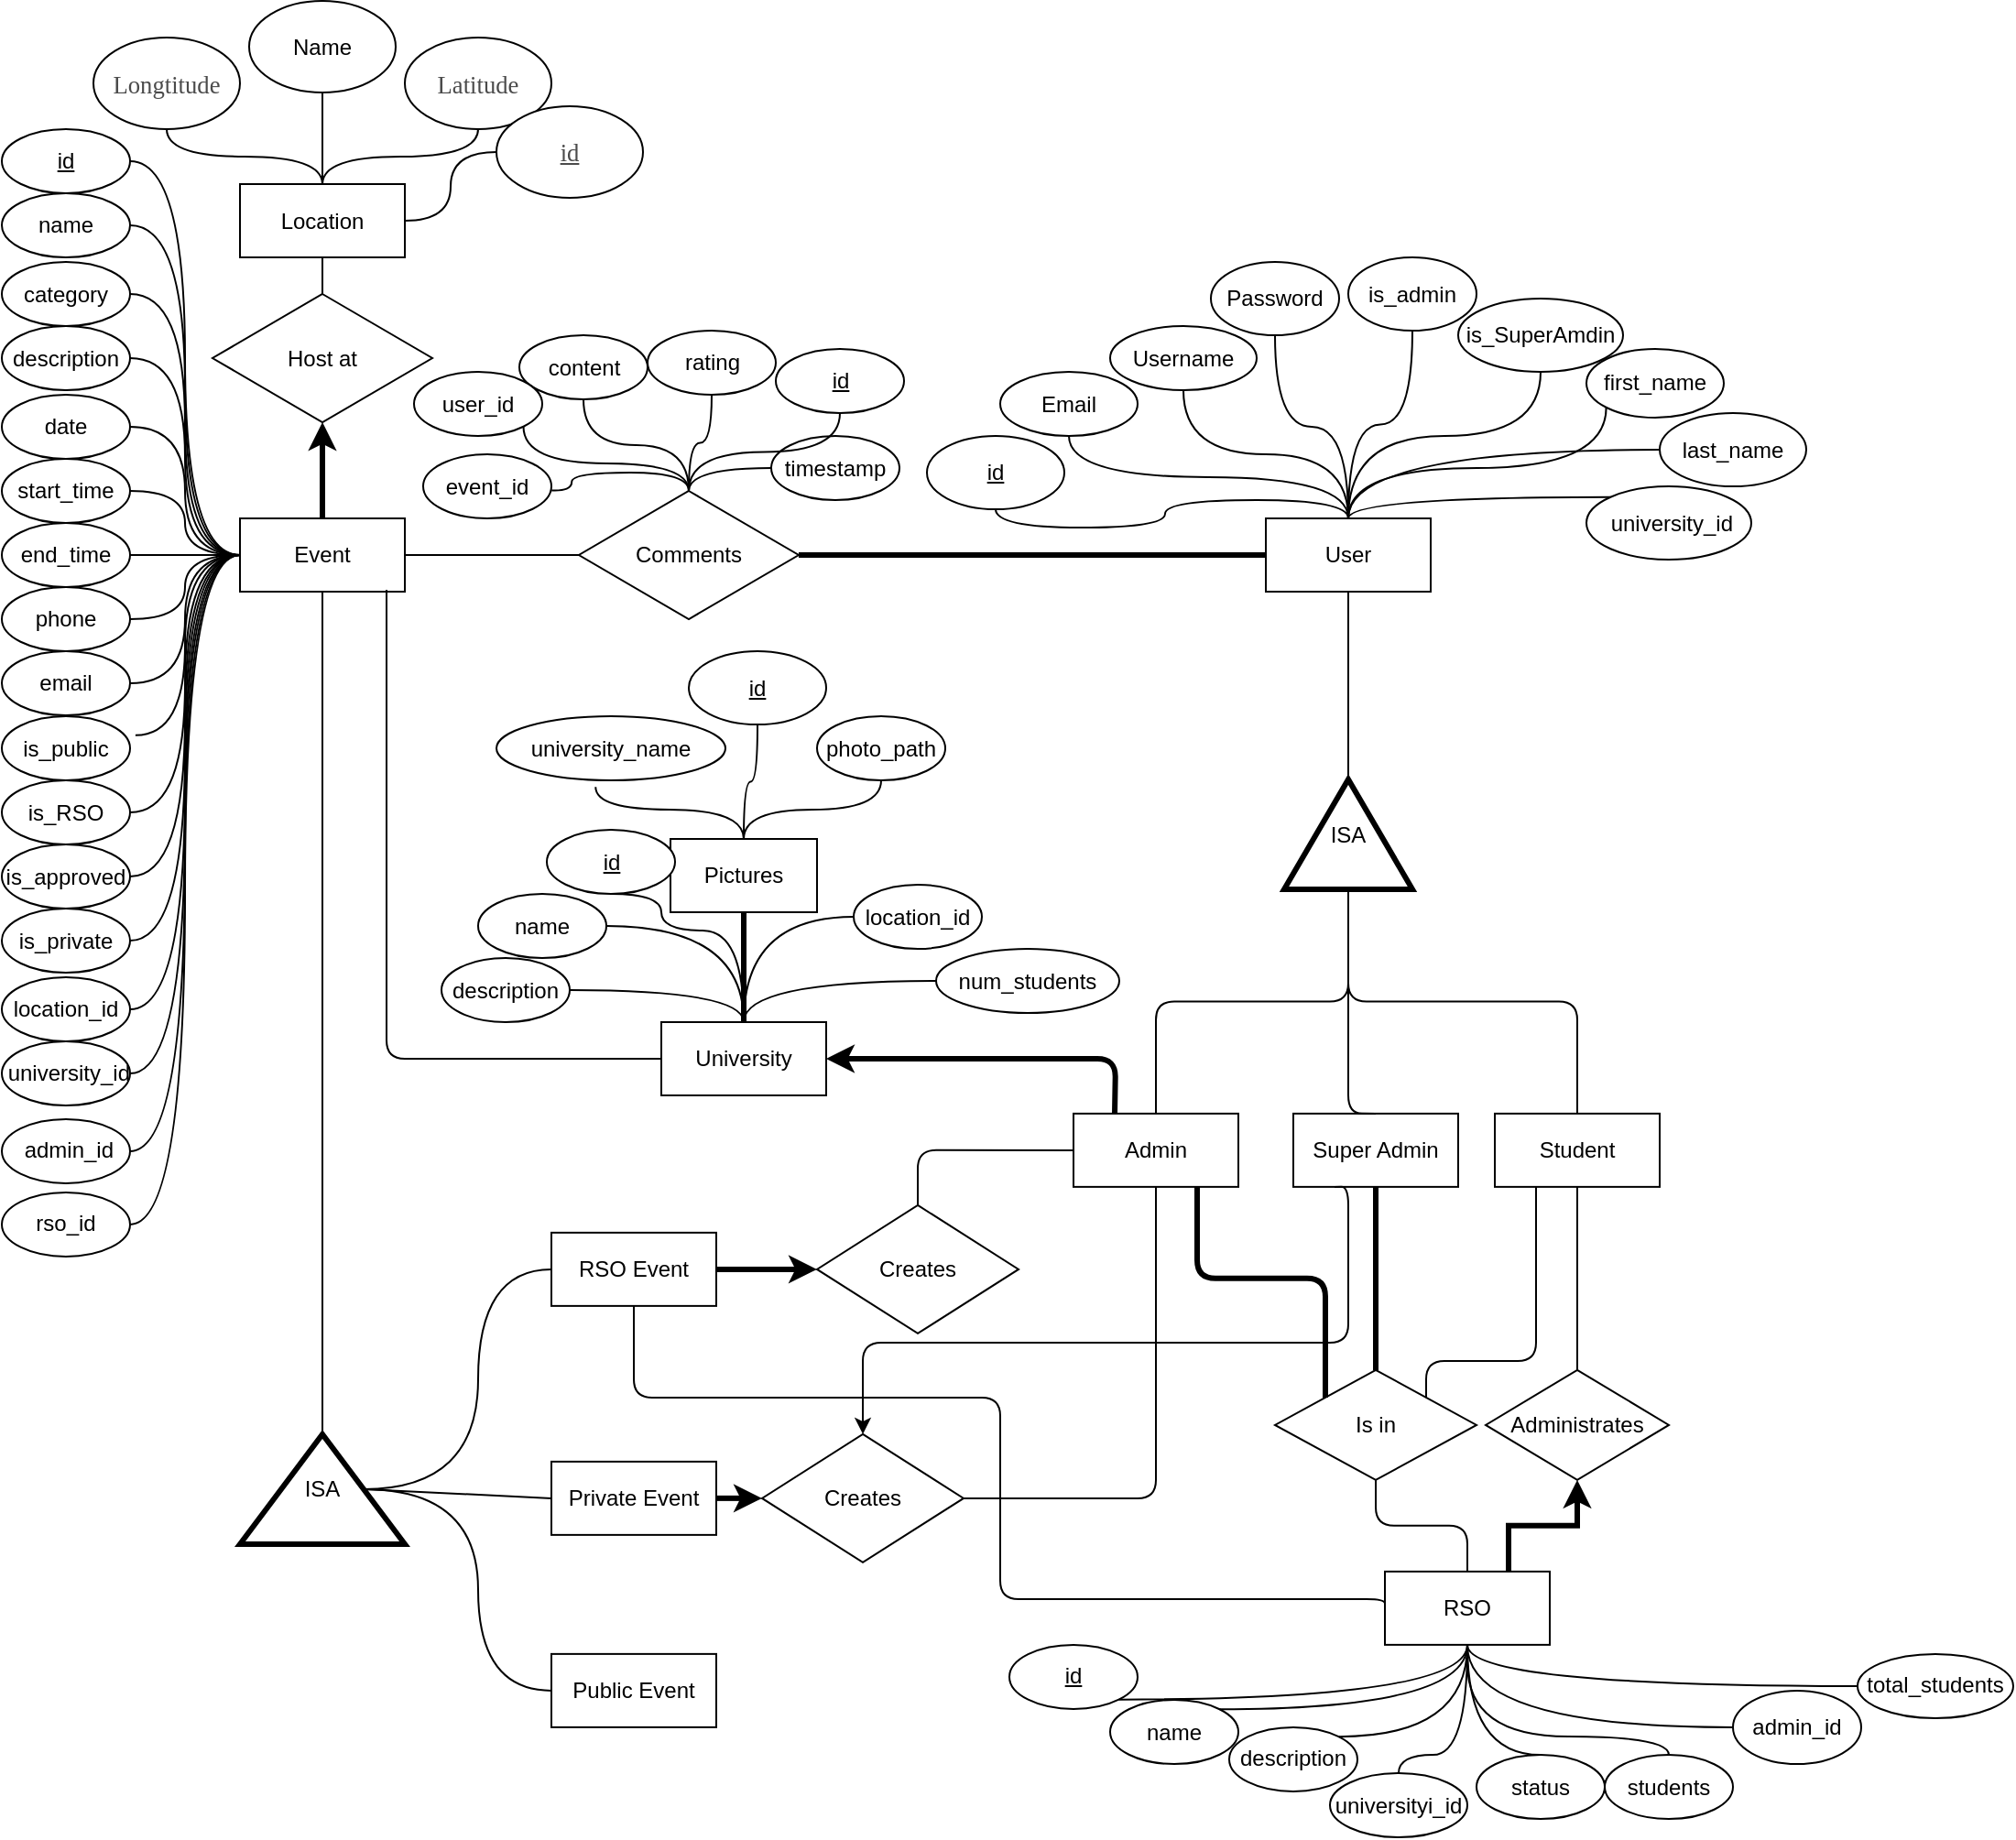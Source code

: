 <mxfile version="14.6.1" type="github">
  <diagram id="n__AT01gdNv5Tcwq3zgV" name="Page-1">
    <mxGraphModel dx="1673" dy="867" grid="1" gridSize="10" guides="1" tooltips="1" connect="1" arrows="1" fold="1" page="1" pageScale="1" pageWidth="850" pageHeight="1100" math="0" shadow="0">
      <root>
        <mxCell id="0" />
        <mxCell id="1" parent="0" />
        <mxCell id="HFHnMpVE2H_I2ADA_7cu-1" value="Location" style="rounded=0;whiteSpace=wrap;html=1;" parent="1" vertex="1">
          <mxGeometry x="350" y="242.5" width="90" height="40" as="geometry" />
        </mxCell>
        <mxCell id="xkHRu5mZXhB25lOGi500-82" style="edgeStyle=elbowEdgeStyle;rounded=0;orthogonalLoop=1;jettySize=auto;elbow=vertical;html=1;entryX=0.5;entryY=1;entryDx=0;entryDy=0;strokeWidth=3;fillColor=#001933;" parent="1" source="HFHnMpVE2H_I2ADA_7cu-2" target="HFHnMpVE2H_I2ADA_7cu-18" edge="1">
          <mxGeometry relative="1" as="geometry" />
        </mxCell>
        <mxCell id="HFHnMpVE2H_I2ADA_7cu-2" value="Event" style="rounded=0;whiteSpace=wrap;html=1;" parent="1" vertex="1">
          <mxGeometry x="350" y="425" width="90" height="40" as="geometry" />
        </mxCell>
        <mxCell id="HFHnMpVE2H_I2ADA_7cu-4" value="Public Event" style="rounded=0;whiteSpace=wrap;html=1;" parent="1" vertex="1">
          <mxGeometry x="520" y="1044.94" width="90" height="40" as="geometry" />
        </mxCell>
        <mxCell id="HFHnMpVE2H_I2ADA_7cu-5" style="edgeStyle=orthogonalEdgeStyle;rounded=0;orthogonalLoop=1;jettySize=auto;html=1;fillColor=#001933;strokeWidth=3;" parent="1" source="HFHnMpVE2H_I2ADA_7cu-6" target="HFHnMpVE2H_I2ADA_7cu-21" edge="1">
          <mxGeometry relative="1" as="geometry" />
        </mxCell>
        <mxCell id="HFHnMpVE2H_I2ADA_7cu-6" value="RSO Event" style="rounded=0;whiteSpace=wrap;html=1;" parent="1" vertex="1">
          <mxGeometry x="520" y="814.94" width="90" height="40" as="geometry" />
        </mxCell>
        <mxCell id="HFHnMpVE2H_I2ADA_7cu-7" value="Admin" style="rounded=0;whiteSpace=wrap;html=1;" parent="1" vertex="1">
          <mxGeometry x="805" y="749.94" width="90" height="40" as="geometry" />
        </mxCell>
        <mxCell id="HFHnMpVE2H_I2ADA_7cu-9" value="Private Event" style="rounded=0;whiteSpace=wrap;html=1;" parent="1" vertex="1">
          <mxGeometry x="520" y="939.94" width="90" height="40" as="geometry" />
        </mxCell>
        <mxCell id="HFHnMpVE2H_I2ADA_7cu-10" value="User" style="rounded=0;whiteSpace=wrap;html=1;" parent="1" vertex="1">
          <mxGeometry x="910" y="425" width="90" height="40" as="geometry" />
        </mxCell>
        <mxCell id="HFHnMpVE2H_I2ADA_7cu-11" value="Super Admin" style="rounded=0;whiteSpace=wrap;html=1;" parent="1" vertex="1">
          <mxGeometry x="925" y="749.94" width="90" height="40" as="geometry" />
        </mxCell>
        <mxCell id="HFHnMpVE2H_I2ADA_7cu-12" value="Student" style="rounded=0;whiteSpace=wrap;html=1;" parent="1" vertex="1">
          <mxGeometry x="1035" y="749.94" width="90" height="40" as="geometry" />
        </mxCell>
        <mxCell id="HFHnMpVE2H_I2ADA_7cu-13" style="edgeStyle=orthogonalEdgeStyle;rounded=0;orthogonalLoop=1;jettySize=auto;html=1;entryX=0.5;entryY=1;entryDx=0;entryDy=0;exitX=0.75;exitY=0;exitDx=0;exitDy=0;strokeWidth=3;" parent="1" source="HFHnMpVE2H_I2ADA_7cu-14" target="HFHnMpVE2H_I2ADA_7cu-23" edge="1">
          <mxGeometry relative="1" as="geometry" />
        </mxCell>
        <mxCell id="HFHnMpVE2H_I2ADA_7cu-14" value="RSO" style="rounded=0;whiteSpace=wrap;html=1;" parent="1" vertex="1">
          <mxGeometry x="975" y="999.94" width="90" height="40" as="geometry" />
        </mxCell>
        <mxCell id="HFHnMpVE2H_I2ADA_7cu-15" value="University" style="rounded=0;whiteSpace=wrap;html=1;" parent="1" vertex="1">
          <mxGeometry x="580" y="700" width="90" height="40" as="geometry" />
        </mxCell>
        <mxCell id="HFHnMpVE2H_I2ADA_7cu-16" value="ISA" style="triangle;whiteSpace=wrap;html=1;direction=north;strokeWidth=3;" parent="1" vertex="1">
          <mxGeometry x="350" y="924.94" width="90" height="60.06" as="geometry" />
        </mxCell>
        <mxCell id="HFHnMpVE2H_I2ADA_7cu-17" value="ISA" style="triangle;whiteSpace=wrap;html=1;direction=north;strokeWidth=3;" parent="1" vertex="1">
          <mxGeometry x="920" y="567.5" width="70" height="60" as="geometry" />
        </mxCell>
        <mxCell id="HFHnMpVE2H_I2ADA_7cu-18" value="Host at" style="rhombus;whiteSpace=wrap;html=1;" parent="1" vertex="1">
          <mxGeometry x="335" y="302.5" width="120" height="70" as="geometry" />
        </mxCell>
        <mxCell id="HFHnMpVE2H_I2ADA_7cu-19" value="Comments" style="rhombus;whiteSpace=wrap;html=1;" parent="1" vertex="1">
          <mxGeometry x="535" y="410" width="120" height="70" as="geometry" />
        </mxCell>
        <mxCell id="HFHnMpVE2H_I2ADA_7cu-20" value="Creates" style="rhombus;whiteSpace=wrap;html=1;" parent="1" vertex="1">
          <mxGeometry x="635" y="924.94" width="110" height="70" as="geometry" />
        </mxCell>
        <mxCell id="HFHnMpVE2H_I2ADA_7cu-21" value="Creates" style="rhombus;whiteSpace=wrap;html=1;" parent="1" vertex="1">
          <mxGeometry x="665" y="799.94" width="110" height="70" as="geometry" />
        </mxCell>
        <mxCell id="HFHnMpVE2H_I2ADA_7cu-22" value="Is in" style="rhombus;whiteSpace=wrap;html=1;" parent="1" vertex="1">
          <mxGeometry x="915" y="889.94" width="110" height="60" as="geometry" />
        </mxCell>
        <mxCell id="HFHnMpVE2H_I2ADA_7cu-23" value="Administrates" style="rhombus;whiteSpace=wrap;html=1;" parent="1" vertex="1">
          <mxGeometry x="1030" y="889.94" width="100" height="60" as="geometry" />
        </mxCell>
        <mxCell id="HFHnMpVE2H_I2ADA_7cu-25" value="&lt;span style=&quot;font-family: &amp;#34;noto_regular&amp;#34; ; color: rgb(75 , 75 , 75) ; font-size: 10pt&quot;&gt;Longtitude&lt;/span&gt;" style="ellipse;whiteSpace=wrap;html=1;" parent="1" vertex="1">
          <mxGeometry x="270" y="162.5" width="80" height="50" as="geometry" />
        </mxCell>
        <mxCell id="HFHnMpVE2H_I2ADA_7cu-26" value="&lt;span style=&quot;font-family: &amp;#34;noto_regular&amp;#34; ; color: rgb(75 , 75 , 75) ; font-size: 10pt&quot;&gt;Latitude&lt;/span&gt;" style="ellipse;whiteSpace=wrap;html=1;" parent="1" vertex="1">
          <mxGeometry x="440" y="162.5" width="80" height="50" as="geometry" />
        </mxCell>
        <mxCell id="HFHnMpVE2H_I2ADA_7cu-30" value="Email" style="ellipse;whiteSpace=wrap;html=1;" parent="1" vertex="1">
          <mxGeometry x="765" y="345" width="75" height="35" as="geometry" />
        </mxCell>
        <mxCell id="HFHnMpVE2H_I2ADA_7cu-32" value="Username" style="ellipse;whiteSpace=wrap;html=1;" parent="1" vertex="1">
          <mxGeometry x="825" y="320" width="80" height="35" as="geometry" />
        </mxCell>
        <mxCell id="HFHnMpVE2H_I2ADA_7cu-33" value="&lt;u&gt;id&lt;/u&gt;" style="ellipse;whiteSpace=wrap;html=1;" parent="1" vertex="1">
          <mxGeometry x="725" y="380" width="75" height="40" as="geometry" />
        </mxCell>
        <mxCell id="HFHnMpVE2H_I2ADA_7cu-34" value="Name" style="ellipse;whiteSpace=wrap;html=1;" parent="1" vertex="1">
          <mxGeometry x="355" y="142.5" width="80" height="50" as="geometry" />
        </mxCell>
        <mxCell id="HFHnMpVE2H_I2ADA_7cu-35" value="Password" style="ellipse;whiteSpace=wrap;html=1;" parent="1" vertex="1">
          <mxGeometry x="880" y="285" width="70" height="40" as="geometry" />
        </mxCell>
        <mxCell id="HFHnMpVE2H_I2ADA_7cu-36" style="edgeStyle=orthogonalEdgeStyle;rounded=0;orthogonalLoop=1;jettySize=auto;html=1;exitX=0.5;exitY=1;exitDx=0;exitDy=0;" parent="1" edge="1">
          <mxGeometry relative="1" as="geometry">
            <mxPoint x="280" y="345" as="sourcePoint" />
            <mxPoint x="280" y="345" as="targetPoint" />
          </mxGeometry>
        </mxCell>
        <mxCell id="HFHnMpVE2H_I2ADA_7cu-37" value="" style="endArrow=none;html=1;exitX=0.5;exitY=0;exitDx=0;exitDy=0;entryX=0.5;entryY=1;entryDx=0;entryDy=0;edgeStyle=orthogonalEdgeStyle;curved=1;" parent="1" source="HFHnMpVE2H_I2ADA_7cu-10" target="HFHnMpVE2H_I2ADA_7cu-32" edge="1">
          <mxGeometry width="50" height="50" relative="1" as="geometry">
            <mxPoint x="505" y="495" as="sourcePoint" />
            <mxPoint x="555" y="445" as="targetPoint" />
          </mxGeometry>
        </mxCell>
        <mxCell id="HFHnMpVE2H_I2ADA_7cu-38" value="" style="endArrow=none;html=1;exitX=0.5;exitY=0;exitDx=0;exitDy=0;entryX=0.5;entryY=1;entryDx=0;entryDy=0;edgeStyle=orthogonalEdgeStyle;curved=1;" parent="1" source="HFHnMpVE2H_I2ADA_7cu-10" target="HFHnMpVE2H_I2ADA_7cu-35" edge="1">
          <mxGeometry width="50" height="50" relative="1" as="geometry">
            <mxPoint x="925" y="435" as="sourcePoint" />
            <mxPoint x="960" y="345" as="targetPoint" />
          </mxGeometry>
        </mxCell>
        <mxCell id="HFHnMpVE2H_I2ADA_7cu-39" value="" style="endArrow=none;html=1;exitX=0.5;exitY=1;exitDx=0;exitDy=0;entryX=0.5;entryY=0;entryDx=0;entryDy=0;edgeStyle=orthogonalEdgeStyle;curved=1;" parent="1" source="HFHnMpVE2H_I2ADA_7cu-30" target="HFHnMpVE2H_I2ADA_7cu-10" edge="1">
          <mxGeometry width="50" height="50" relative="1" as="geometry">
            <mxPoint x="795" y="365" as="sourcePoint" />
            <mxPoint x="830" y="275" as="targetPoint" />
          </mxGeometry>
        </mxCell>
        <mxCell id="HFHnMpVE2H_I2ADA_7cu-40" value="" style="endArrow=none;html=1;exitX=0.5;exitY=1;exitDx=0;exitDy=0;entryX=0.5;entryY=0;entryDx=0;entryDy=0;edgeStyle=orthogonalEdgeStyle;curved=1;" parent="1" source="HFHnMpVE2H_I2ADA_7cu-33" target="HFHnMpVE2H_I2ADA_7cu-10" edge="1">
          <mxGeometry width="50" height="50" relative="1" as="geometry">
            <mxPoint x="755" y="415" as="sourcePoint" />
            <mxPoint x="790" y="325" as="targetPoint" />
          </mxGeometry>
        </mxCell>
        <mxCell id="HFHnMpVE2H_I2ADA_7cu-41" value="" style="endArrow=none;html=1;exitX=0.5;exitY=0;exitDx=0;exitDy=0;entryX=0.5;entryY=1;entryDx=0;entryDy=0;edgeStyle=orthogonalEdgeStyle;curved=1;" parent="1" source="HFHnMpVE2H_I2ADA_7cu-1" target="HFHnMpVE2H_I2ADA_7cu-34" edge="1">
          <mxGeometry width="50" height="50" relative="1" as="geometry">
            <mxPoint x="280" y="252.5" as="sourcePoint" />
            <mxPoint x="315" y="162.5" as="targetPoint" />
          </mxGeometry>
        </mxCell>
        <mxCell id="HFHnMpVE2H_I2ADA_7cu-42" value="" style="endArrow=none;html=1;exitX=0.5;exitY=0;exitDx=0;exitDy=0;entryX=0.5;entryY=1;entryDx=0;entryDy=0;edgeStyle=orthogonalEdgeStyle;curved=1;" parent="1" source="HFHnMpVE2H_I2ADA_7cu-1" target="HFHnMpVE2H_I2ADA_7cu-26" edge="1">
          <mxGeometry width="50" height="50" relative="1" as="geometry">
            <mxPoint x="450" y="252.5" as="sourcePoint" />
            <mxPoint x="485" y="162.5" as="targetPoint" />
          </mxGeometry>
        </mxCell>
        <mxCell id="HFHnMpVE2H_I2ADA_7cu-43" value="" style="endArrow=none;html=1;exitX=0.5;exitY=0;exitDx=0;exitDy=0;edgeStyle=orthogonalEdgeStyle;curved=1;entryX=0.5;entryY=1;entryDx=0;entryDy=0;" parent="1" source="HFHnMpVE2H_I2ADA_7cu-1" target="HFHnMpVE2H_I2ADA_7cu-25" edge="1">
          <mxGeometry width="50" height="50" relative="1" as="geometry">
            <mxPoint x="240" y="282.5" as="sourcePoint" />
            <mxPoint x="340" y="222.5" as="targetPoint" />
          </mxGeometry>
        </mxCell>
        <mxCell id="HFHnMpVE2H_I2ADA_7cu-44" value="" style="endArrow=none;html=1;exitX=0.5;exitY=0;exitDx=0;exitDy=0;entryX=0.5;entryY=1;entryDx=0;entryDy=0;edgeStyle=orthogonalEdgeStyle;curved=1;" parent="1" source="HFHnMpVE2H_I2ADA_7cu-18" target="HFHnMpVE2H_I2ADA_7cu-1" edge="1">
          <mxGeometry width="50" height="50" relative="1" as="geometry">
            <mxPoint x="520" y="242.5" as="sourcePoint" />
            <mxPoint x="555" y="152.5" as="targetPoint" />
          </mxGeometry>
        </mxCell>
        <mxCell id="HFHnMpVE2H_I2ADA_7cu-46" value="" style="endArrow=none;html=1;exitX=1;exitY=0.5;exitDx=0;exitDy=0;entryX=0;entryY=0.5;entryDx=0;entryDy=0;edgeStyle=orthogonalEdgeStyle;curved=1;" parent="1" source="vq5s8mBlksLQqWaTSrM9-59" target="HFHnMpVE2H_I2ADA_7cu-2" edge="1">
          <mxGeometry width="50" height="50" relative="1" as="geometry">
            <mxPoint x="265" y="285.0" as="sourcePoint" />
            <mxPoint x="315" y="260" as="targetPoint" />
          </mxGeometry>
        </mxCell>
        <mxCell id="HFHnMpVE2H_I2ADA_7cu-47" value="" style="endArrow=none;html=1;exitX=0;exitY=0.5;exitDx=0;exitDy=0;entryX=1;entryY=0.5;entryDx=0;entryDy=0;edgeStyle=orthogonalEdgeStyle;curved=1;" parent="1" source="HFHnMpVE2H_I2ADA_7cu-2" target="vq5s8mBlksLQqWaTSrM9-58" edge="1">
          <mxGeometry width="50" height="50" relative="1" as="geometry">
            <mxPoint x="310" y="410" as="sourcePoint" />
            <mxPoint x="260" y="335" as="targetPoint" />
          </mxGeometry>
        </mxCell>
        <mxCell id="HFHnMpVE2H_I2ADA_7cu-48" value="" style="endArrow=none;html=1;exitX=1;exitY=0.5;exitDx=0;exitDy=0;entryX=0;entryY=0.5;entryDx=0;entryDy=0;edgeStyle=orthogonalEdgeStyle;curved=1;" parent="1" source="vq5s8mBlksLQqWaTSrM9-57" target="HFHnMpVE2H_I2ADA_7cu-2" edge="1">
          <mxGeometry width="50" height="50" relative="1" as="geometry">
            <mxPoint x="260" y="390" as="sourcePoint" />
            <mxPoint x="325" y="320" as="targetPoint" />
          </mxGeometry>
        </mxCell>
        <mxCell id="HFHnMpVE2H_I2ADA_7cu-49" value="" style="endArrow=none;html=1;exitX=1;exitY=0.5;exitDx=0;exitDy=0;entryX=0;entryY=0.5;entryDx=0;entryDy=0;edgeStyle=orthogonalEdgeStyle;curved=1;" parent="1" source="vq5s8mBlksLQqWaTSrM9-55" target="HFHnMpVE2H_I2ADA_7cu-2" edge="1">
          <mxGeometry width="50" height="50" relative="1" as="geometry">
            <mxPoint x="270.04" y="479.0" as="sourcePoint" />
            <mxPoint x="365" y="370" as="targetPoint" />
          </mxGeometry>
        </mxCell>
        <mxCell id="HFHnMpVE2H_I2ADA_7cu-50" value="" style="endArrow=none;html=1;exitX=1;exitY=0.5;exitDx=0;exitDy=0;entryX=0;entryY=0.5;entryDx=0;entryDy=0;edgeStyle=orthogonalEdgeStyle;curved=1;" parent="1" source="vq5s8mBlksLQqWaTSrM9-56" target="HFHnMpVE2H_I2ADA_7cu-2" edge="1">
          <mxGeometry width="50" height="50" relative="1" as="geometry">
            <mxPoint x="265" y="445" as="sourcePoint" />
            <mxPoint x="335" y="340" as="targetPoint" />
          </mxGeometry>
        </mxCell>
        <mxCell id="HFHnMpVE2H_I2ADA_7cu-51" value="" style="endArrow=none;html=1;exitX=1;exitY=0.5;exitDx=0;exitDy=0;entryX=0.5;entryY=1;entryDx=0;entryDy=0;edgeStyle=orthogonalEdgeStyle;curved=1;" parent="1" source="HFHnMpVE2H_I2ADA_7cu-16" target="HFHnMpVE2H_I2ADA_7cu-2" edge="1">
          <mxGeometry width="50" height="50" relative="1" as="geometry">
            <mxPoint x="370" y="450" as="sourcePoint" />
            <mxPoint x="405" y="360" as="targetPoint" />
          </mxGeometry>
        </mxCell>
        <mxCell id="HFHnMpVE2H_I2ADA_7cu-52" value="" style="endArrow=none;html=1;exitX=1;exitY=0.5;exitDx=0;exitDy=0;edgeStyle=orthogonalEdgeStyle;curved=1;" parent="1" source="HFHnMpVE2H_I2ADA_7cu-2" target="HFHnMpVE2H_I2ADA_7cu-19" edge="1">
          <mxGeometry width="50" height="50" relative="1" as="geometry">
            <mxPoint x="480" y="410" as="sourcePoint" />
            <mxPoint x="515" y="320" as="targetPoint" />
          </mxGeometry>
        </mxCell>
        <mxCell id="HFHnMpVE2H_I2ADA_7cu-53" value="" style="endArrow=none;html=1;exitX=1;exitY=0.5;exitDx=0;exitDy=0;entryX=0;entryY=0.5;entryDx=0;entryDy=0;edgeStyle=orthogonalEdgeStyle;curved=1;strokeWidth=3;" parent="1" source="HFHnMpVE2H_I2ADA_7cu-19" target="HFHnMpVE2H_I2ADA_7cu-10" edge="1">
          <mxGeometry width="50" height="50" relative="1" as="geometry">
            <mxPoint x="700" y="390" as="sourcePoint" />
            <mxPoint x="735" y="300" as="targetPoint" />
          </mxGeometry>
        </mxCell>
        <mxCell id="HFHnMpVE2H_I2ADA_7cu-54" value="" style="endArrow=none;html=1;entryX=1;entryY=0.5;entryDx=0;entryDy=0;edgeStyle=orthogonalEdgeStyle;curved=1;exitX=0.5;exitY=1;exitDx=0;exitDy=0;" parent="1" source="HFHnMpVE2H_I2ADA_7cu-10" target="HFHnMpVE2H_I2ADA_7cu-17" edge="1">
          <mxGeometry width="50" height="50" relative="1" as="geometry">
            <mxPoint x="845" y="438" as="sourcePoint" />
            <mxPoint x="875" y="360" as="targetPoint" />
          </mxGeometry>
        </mxCell>
        <mxCell id="HFHnMpVE2H_I2ADA_7cu-55" value="" style="endArrow=none;html=1;exitX=0.5;exitY=0;exitDx=0;exitDy=0;entryX=0;entryY=0.5;entryDx=0;entryDy=0;edgeStyle=orthogonalEdgeStyle;" parent="1" source="HFHnMpVE2H_I2ADA_7cu-11" target="HFHnMpVE2H_I2ADA_7cu-17" edge="1">
          <mxGeometry width="50" height="50" relative="1" as="geometry">
            <mxPoint x="950" y="595" as="sourcePoint" />
            <mxPoint x="985" y="505" as="targetPoint" />
            <Array as="points">
              <mxPoint x="955" y="700" />
              <mxPoint x="955" y="700" />
            </Array>
          </mxGeometry>
        </mxCell>
        <mxCell id="HFHnMpVE2H_I2ADA_7cu-56" value="" style="endArrow=none;html=1;exitX=0.5;exitY=0;exitDx=0;exitDy=0;entryX=0;entryY=0.5;entryDx=0;entryDy=0;edgeStyle=orthogonalEdgeStyle;" parent="1" source="HFHnMpVE2H_I2ADA_7cu-7" target="HFHnMpVE2H_I2ADA_7cu-17" edge="1">
          <mxGeometry width="50" height="50" relative="1" as="geometry">
            <mxPoint x="850" y="595" as="sourcePoint" />
            <mxPoint x="885" y="505" as="targetPoint" />
          </mxGeometry>
        </mxCell>
        <mxCell id="HFHnMpVE2H_I2ADA_7cu-57" value="" style="endArrow=none;html=1;exitX=0.5;exitY=0;exitDx=0;exitDy=0;entryX=0;entryY=0.5;entryDx=0;entryDy=0;edgeStyle=orthogonalEdgeStyle;" parent="1" source="HFHnMpVE2H_I2ADA_7cu-12" target="HFHnMpVE2H_I2ADA_7cu-17" edge="1">
          <mxGeometry width="50" height="50" relative="1" as="geometry">
            <mxPoint x="1070" y="555" as="sourcePoint" />
            <mxPoint x="1105" y="465" as="targetPoint" />
          </mxGeometry>
        </mxCell>
        <mxCell id="HFHnMpVE2H_I2ADA_7cu-58" value="" style="endArrow=none;html=1;exitX=1;exitY=0;exitDx=0;exitDy=0;entryX=0.25;entryY=1;entryDx=0;entryDy=0;edgeStyle=orthogonalEdgeStyle;" parent="1" source="HFHnMpVE2H_I2ADA_7cu-22" target="HFHnMpVE2H_I2ADA_7cu-12" edge="1">
          <mxGeometry width="50" height="50" relative="1" as="geometry">
            <mxPoint x="1045" y="819.94" as="sourcePoint" />
            <mxPoint x="1080" y="729.94" as="targetPoint" />
            <Array as="points">
              <mxPoint x="998" y="884.94" />
              <mxPoint x="1058" y="884.94" />
            </Array>
          </mxGeometry>
        </mxCell>
        <mxCell id="HFHnMpVE2H_I2ADA_7cu-59" value="" style="endArrow=none;html=1;exitX=0.5;exitY=1;exitDx=0;exitDy=0;entryX=0.5;entryY=0;entryDx=0;entryDy=0;edgeStyle=orthogonalEdgeStyle;" parent="1" source="HFHnMpVE2H_I2ADA_7cu-12" target="HFHnMpVE2H_I2ADA_7cu-23" edge="1">
          <mxGeometry width="50" height="50" relative="1" as="geometry">
            <mxPoint x="1115" y="799.94" as="sourcePoint" />
            <mxPoint x="1150" y="709.94" as="targetPoint" />
          </mxGeometry>
        </mxCell>
        <mxCell id="HFHnMpVE2H_I2ADA_7cu-60" value="" style="endArrow=none;html=1;exitX=0.5;exitY=0;exitDx=0;exitDy=0;entryX=0.5;entryY=1;entryDx=0;entryDy=0;edgeStyle=orthogonalEdgeStyle;" parent="1" source="HFHnMpVE2H_I2ADA_7cu-14" target="HFHnMpVE2H_I2ADA_7cu-22" edge="1">
          <mxGeometry width="50" height="50" relative="1" as="geometry">
            <mxPoint x="1045" y="929.94" as="sourcePoint" />
            <mxPoint x="1080" y="839.94" as="targetPoint" />
          </mxGeometry>
        </mxCell>
        <mxCell id="HFHnMpVE2H_I2ADA_7cu-65" value="" style="endArrow=none;html=1;exitX=0.5;exitY=0;exitDx=0;exitDy=0;entryX=0.5;entryY=1;entryDx=0;entryDy=0;edgeStyle=orthogonalEdgeStyle;fillColor=#001933;strokeWidth=3;" parent="1" source="HFHnMpVE2H_I2ADA_7cu-22" target="HFHnMpVE2H_I2ADA_7cu-11" edge="1">
          <mxGeometry width="50" height="50" relative="1" as="geometry">
            <mxPoint x="915" y="819.94" as="sourcePoint" />
            <mxPoint x="950" y="729.94" as="targetPoint" />
          </mxGeometry>
        </mxCell>
        <mxCell id="HFHnMpVE2H_I2ADA_7cu-66" value="" style="endArrow=none;html=1;exitX=0;exitY=0.5;exitDx=0;exitDy=0;entryX=0.5;entryY=1;entryDx=0;entryDy=0;edgeStyle=orthogonalEdgeStyle;" parent="1" source="HFHnMpVE2H_I2ADA_7cu-14" target="HFHnMpVE2H_I2ADA_7cu-6" edge="1">
          <mxGeometry width="50" height="50" relative="1" as="geometry">
            <mxPoint x="635" y="814.94" as="sourcePoint" />
            <mxPoint x="585" y="724.94" as="targetPoint" />
            <Array as="points">
              <mxPoint x="975" y="1014.94" />
              <mxPoint x="765" y="1014.94" />
              <mxPoint x="765" y="904.94" />
              <mxPoint x="565" y="904.94" />
            </Array>
          </mxGeometry>
        </mxCell>
        <mxCell id="vq5s8mBlksLQqWaTSrM9-9" value="" style="endArrow=classic;html=1;entryX=1;entryY=0.5;entryDx=0;entryDy=0;exitX=0.25;exitY=0;exitDx=0;exitDy=0;bold=1;fillColor=#001933;strokeWidth=3;" parent="1" source="HFHnMpVE2H_I2ADA_7cu-7" target="HFHnMpVE2H_I2ADA_7cu-15" edge="1">
          <mxGeometry width="50" height="50" relative="1" as="geometry">
            <mxPoint x="850" y="750" as="sourcePoint" />
            <mxPoint x="890" y="585" as="targetPoint" />
            <Array as="points">
              <mxPoint x="828" y="720" />
            </Array>
          </mxGeometry>
        </mxCell>
        <mxCell id="vq5s8mBlksLQqWaTSrM9-10" value="" style="endArrow=none;html=1;exitX=0.75;exitY=1;exitDx=0;exitDy=0;entryX=0;entryY=0;entryDx=0;entryDy=0;edgeStyle=orthogonalEdgeStyle;strokeWidth=3;" parent="1" source="HFHnMpVE2H_I2ADA_7cu-7" target="HFHnMpVE2H_I2ADA_7cu-22" edge="1">
          <mxGeometry width="50" height="50" relative="1" as="geometry">
            <mxPoint x="845" y="779.94" as="sourcePoint" />
            <mxPoint x="895" y="729.94" as="targetPoint" />
          </mxGeometry>
        </mxCell>
        <mxCell id="vq5s8mBlksLQqWaTSrM9-12" value="" style="endArrow=classic;html=1;exitX=1;exitY=0.5;exitDx=0;exitDy=0;entryX=0;entryY=0.5;entryDx=0;entryDy=0;strokeWidth=3;" parent="1" source="HFHnMpVE2H_I2ADA_7cu-9" target="HFHnMpVE2H_I2ADA_7cu-20" edge="1">
          <mxGeometry width="50" height="50" relative="1" as="geometry">
            <mxPoint x="725" y="964.94" as="sourcePoint" />
            <mxPoint x="775" y="914.94" as="targetPoint" />
          </mxGeometry>
        </mxCell>
        <mxCell id="vq5s8mBlksLQqWaTSrM9-17" value="" style="endArrow=none;html=1;exitX=0.5;exitY=1;exitDx=0;exitDy=0;entryX=0;entryY=0.5;entryDx=0;entryDy=0;edgeStyle=orthogonalEdgeStyle;curved=1;" parent="1" source="HFHnMpVE2H_I2ADA_7cu-16" target="HFHnMpVE2H_I2ADA_7cu-6" edge="1">
          <mxGeometry width="50" height="50" relative="1" as="geometry">
            <mxPoint x="725" y="1064.94" as="sourcePoint" />
            <mxPoint x="775" y="1014.94" as="targetPoint" />
          </mxGeometry>
        </mxCell>
        <mxCell id="vq5s8mBlksLQqWaTSrM9-18" value="" style="endArrow=none;html=1;exitX=0.5;exitY=1;exitDx=0;exitDy=0;entryX=0;entryY=0.5;entryDx=0;entryDy=0;" parent="1" source="HFHnMpVE2H_I2ADA_7cu-16" target="HFHnMpVE2H_I2ADA_7cu-9" edge="1">
          <mxGeometry width="50" height="50" relative="1" as="geometry">
            <mxPoint x="725" y="1064.94" as="sourcePoint" />
            <mxPoint x="775" y="1014.94" as="targetPoint" />
          </mxGeometry>
        </mxCell>
        <mxCell id="vq5s8mBlksLQqWaTSrM9-20" value="" style="endArrow=none;html=1;exitX=0.5;exitY=1;exitDx=0;exitDy=0;entryX=0;entryY=0.5;entryDx=0;entryDy=0;edgeStyle=orthogonalEdgeStyle;curved=1;" parent="1" source="HFHnMpVE2H_I2ADA_7cu-16" target="HFHnMpVE2H_I2ADA_7cu-4" edge="1">
          <mxGeometry width="50" height="50" relative="1" as="geometry">
            <mxPoint x="725" y="1064.94" as="sourcePoint" />
            <mxPoint x="775" y="1014.94" as="targetPoint" />
          </mxGeometry>
        </mxCell>
        <mxCell id="vq5s8mBlksLQqWaTSrM9-21" value="" style="endArrow=none;html=1;exitX=0.5;exitY=0;exitDx=0;exitDy=0;entryX=0;entryY=0.5;entryDx=0;entryDy=0;edgeStyle=orthogonalEdgeStyle;" parent="1" source="HFHnMpVE2H_I2ADA_7cu-21" target="HFHnMpVE2H_I2ADA_7cu-7" edge="1">
          <mxGeometry width="50" height="50" relative="1" as="geometry">
            <mxPoint x="725" y="1064.94" as="sourcePoint" />
            <mxPoint x="775" y="1014.94" as="targetPoint" />
            <Array as="points">
              <mxPoint x="720" y="770" />
            </Array>
          </mxGeometry>
        </mxCell>
        <mxCell id="vq5s8mBlksLQqWaTSrM9-22" value="" style="endArrow=none;html=1;exitX=1;exitY=0.5;exitDx=0;exitDy=0;entryX=0.5;entryY=1;entryDx=0;entryDy=0;" parent="1" source="HFHnMpVE2H_I2ADA_7cu-20" target="HFHnMpVE2H_I2ADA_7cu-7" edge="1">
          <mxGeometry width="50" height="50" relative="1" as="geometry">
            <mxPoint x="725" y="1064.94" as="sourcePoint" />
            <mxPoint x="775" y="1014.94" as="targetPoint" />
            <Array as="points">
              <mxPoint x="850" y="959.94" />
            </Array>
          </mxGeometry>
        </mxCell>
        <mxCell id="vq5s8mBlksLQqWaTSrM9-23" value="" style="endArrow=classic;html=1;exitX=0.25;exitY=1;exitDx=0;exitDy=0;entryX=0.5;entryY=0;entryDx=0;entryDy=0;edgeStyle=orthogonalEdgeStyle;" parent="1" source="HFHnMpVE2H_I2ADA_7cu-11" target="HFHnMpVE2H_I2ADA_7cu-20" edge="1">
          <mxGeometry width="50" height="50" relative="1" as="geometry">
            <mxPoint x="265" y="884.94" as="sourcePoint" />
            <mxPoint x="315" y="834.94" as="targetPoint" />
            <Array as="points">
              <mxPoint x="955" y="789.94" />
              <mxPoint x="955" y="874.94" />
              <mxPoint x="690" y="874.94" />
            </Array>
          </mxGeometry>
        </mxCell>
        <mxCell id="vq5s8mBlksLQqWaTSrM9-24" value="" style="endArrow=none;html=1;entryX=0;entryY=0.5;entryDx=0;entryDy=0;" parent="1" target="HFHnMpVE2H_I2ADA_7cu-15" edge="1">
          <mxGeometry width="50" height="50" relative="1" as="geometry">
            <mxPoint x="430" y="464" as="sourcePoint" />
            <mxPoint x="428" y="700" as="targetPoint" />
            <Array as="points">
              <mxPoint x="430" y="720" />
            </Array>
          </mxGeometry>
        </mxCell>
        <mxCell id="vq5s8mBlksLQqWaTSrM9-25" value="is_admin" style="ellipse;whiteSpace=wrap;html=1;" parent="1" vertex="1">
          <mxGeometry x="955" y="282.5" width="70" height="40" as="geometry" />
        </mxCell>
        <mxCell id="vq5s8mBlksLQqWaTSrM9-26" value="is_SuperAmdin" style="ellipse;whiteSpace=wrap;html=1;" parent="1" vertex="1">
          <mxGeometry x="1015" y="305" width="90" height="40" as="geometry" />
        </mxCell>
        <mxCell id="vq5s8mBlksLQqWaTSrM9-29" value="" style="endArrow=none;html=1;exitX=0.5;exitY=0;exitDx=0;exitDy=0;entryX=0.5;entryY=1;entryDx=0;entryDy=0;edgeStyle=orthogonalEdgeStyle;curved=1;" parent="1" source="HFHnMpVE2H_I2ADA_7cu-10" target="vq5s8mBlksLQqWaTSrM9-25" edge="1">
          <mxGeometry width="50" height="50" relative="1" as="geometry">
            <mxPoint x="825" y="465" as="sourcePoint" />
            <mxPoint x="875" y="415" as="targetPoint" />
          </mxGeometry>
        </mxCell>
        <mxCell id="vq5s8mBlksLQqWaTSrM9-30" value="" style="endArrow=none;html=1;entryX=0.5;entryY=1;entryDx=0;entryDy=0;edgeStyle=orthogonalEdgeStyle;curved=1;" parent="1" target="vq5s8mBlksLQqWaTSrM9-26" edge="1">
          <mxGeometry width="50" height="50" relative="1" as="geometry">
            <mxPoint x="955" y="425" as="sourcePoint" />
            <mxPoint x="1155" y="435" as="targetPoint" />
            <Array as="points">
              <mxPoint x="955" y="380" />
              <mxPoint x="1060" y="380" />
            </Array>
          </mxGeometry>
        </mxCell>
        <mxCell id="vq5s8mBlksLQqWaTSrM9-32" value="location_id" style="ellipse;whiteSpace=wrap;html=1;" parent="1" vertex="1">
          <mxGeometry x="685" y="625" width="70" height="35" as="geometry" />
        </mxCell>
        <mxCell id="vq5s8mBlksLQqWaTSrM9-34" value="photo_path" style="ellipse;whiteSpace=wrap;html=1;" parent="1" vertex="1">
          <mxGeometry x="665" y="533" width="70" height="35" as="geometry" />
        </mxCell>
        <mxCell id="vq5s8mBlksLQqWaTSrM9-35" value="university_name" style="ellipse;whiteSpace=wrap;html=1;" parent="1" vertex="1">
          <mxGeometry x="490" y="533" width="125" height="35" as="geometry" />
        </mxCell>
        <mxCell id="vq5s8mBlksLQqWaTSrM9-36" value="num_students" style="ellipse;whiteSpace=wrap;html=1;" parent="1" vertex="1">
          <mxGeometry x="730" y="660" width="100" height="35" as="geometry" />
        </mxCell>
        <mxCell id="vq5s8mBlksLQqWaTSrM9-38" value="total_students" style="ellipse;whiteSpace=wrap;html=1;" parent="1" vertex="1">
          <mxGeometry x="1233" y="1044.94" width="85" height="35.06" as="geometry" />
        </mxCell>
        <mxCell id="vq5s8mBlksLQqWaTSrM9-39" value="admin_id" style="ellipse;whiteSpace=wrap;html=1;" parent="1" vertex="1">
          <mxGeometry x="1165" y="1065" width="70" height="40" as="geometry" />
        </mxCell>
        <mxCell id="vq5s8mBlksLQqWaTSrM9-40" value="students" style="ellipse;whiteSpace=wrap;html=1;" parent="1" vertex="1">
          <mxGeometry x="1095" y="1100" width="70" height="35" as="geometry" />
        </mxCell>
        <mxCell id="vq5s8mBlksLQqWaTSrM9-41" value="universityi_id" style="ellipse;whiteSpace=wrap;html=1;" parent="1" vertex="1">
          <mxGeometry x="945" y="1110" width="75" height="35" as="geometry" />
        </mxCell>
        <mxCell id="vq5s8mBlksLQqWaTSrM9-42" value="description" style="ellipse;whiteSpace=wrap;html=1;" parent="1" vertex="1">
          <mxGeometry x="890" y="1084.94" width="70" height="35" as="geometry" />
        </mxCell>
        <mxCell id="vq5s8mBlksLQqWaTSrM9-43" value="name" style="ellipse;whiteSpace=wrap;html=1;" parent="1" vertex="1">
          <mxGeometry x="825" y="1070" width="70" height="35" as="geometry" />
        </mxCell>
        <mxCell id="vq5s8mBlksLQqWaTSrM9-44" value="&lt;u&gt;id&lt;/u&gt;" style="ellipse;whiteSpace=wrap;html=1;" parent="1" vertex="1">
          <mxGeometry x="770" y="1039.94" width="70" height="35" as="geometry" />
        </mxCell>
        <mxCell id="vq5s8mBlksLQqWaTSrM9-45" value="name" style="ellipse;whiteSpace=wrap;html=1;" parent="1" vertex="1">
          <mxGeometry x="480" y="630" width="70" height="35" as="geometry" />
        </mxCell>
        <mxCell id="vq5s8mBlksLQqWaTSrM9-46" value="description" style="ellipse;whiteSpace=wrap;html=1;" parent="1" vertex="1">
          <mxGeometry x="460" y="665" width="70" height="35" as="geometry" />
        </mxCell>
        <mxCell id="vq5s8mBlksLQqWaTSrM9-47" value="is_RSO" style="ellipse;whiteSpace=wrap;html=1;" parent="1" vertex="1">
          <mxGeometry x="220" y="568" width="70" height="35" as="geometry" />
        </mxCell>
        <mxCell id="vq5s8mBlksLQqWaTSrM9-49" value="is_public" style="ellipse;whiteSpace=wrap;html=1;" parent="1" vertex="1">
          <mxGeometry x="220" y="533" width="70" height="35" as="geometry" />
        </mxCell>
        <mxCell id="vq5s8mBlksLQqWaTSrM9-50" value="email" style="ellipse;whiteSpace=wrap;html=1;" parent="1" vertex="1">
          <mxGeometry x="220" y="497.5" width="70" height="35" as="geometry" />
        </mxCell>
        <mxCell id="vq5s8mBlksLQqWaTSrM9-51" value="phone" style="ellipse;whiteSpace=wrap;html=1;" parent="1" vertex="1">
          <mxGeometry x="220" y="462.5" width="70" height="35" as="geometry" />
        </mxCell>
        <mxCell id="vq5s8mBlksLQqWaTSrM9-53" value="end_time" style="ellipse;whiteSpace=wrap;html=1;" parent="1" vertex="1">
          <mxGeometry x="220" y="427.5" width="70" height="35" as="geometry" />
        </mxCell>
        <mxCell id="vq5s8mBlksLQqWaTSrM9-54" value="start_time" style="ellipse;whiteSpace=wrap;html=1;" parent="1" vertex="1">
          <mxGeometry x="220" y="392.5" width="70" height="35" as="geometry" />
        </mxCell>
        <mxCell id="vq5s8mBlksLQqWaTSrM9-55" value="date" style="ellipse;whiteSpace=wrap;html=1;" parent="1" vertex="1">
          <mxGeometry x="220" y="357.5" width="70" height="35" as="geometry" />
        </mxCell>
        <mxCell id="vq5s8mBlksLQqWaTSrM9-56" value="description" style="ellipse;whiteSpace=wrap;html=1;" parent="1" vertex="1">
          <mxGeometry x="220" y="320" width="70" height="35" as="geometry" />
        </mxCell>
        <mxCell id="vq5s8mBlksLQqWaTSrM9-57" value="category" style="ellipse;whiteSpace=wrap;html=1;" parent="1" vertex="1">
          <mxGeometry x="220" y="285" width="70" height="35" as="geometry" />
        </mxCell>
        <mxCell id="vq5s8mBlksLQqWaTSrM9-58" value="name" style="ellipse;whiteSpace=wrap;html=1;" parent="1" vertex="1">
          <mxGeometry x="220" y="247.5" width="70" height="35" as="geometry" />
        </mxCell>
        <mxCell id="vq5s8mBlksLQqWaTSrM9-59" value="&lt;u&gt;id&lt;/u&gt;" style="ellipse;whiteSpace=wrap;html=1;" parent="1" vertex="1">
          <mxGeometry x="220" y="212.5" width="70" height="35" as="geometry" />
        </mxCell>
        <mxCell id="vq5s8mBlksLQqWaTSrM9-60" value="timestamp" style="ellipse;whiteSpace=wrap;html=1;" parent="1" vertex="1">
          <mxGeometry x="640" y="380" width="70" height="35" as="geometry" />
        </mxCell>
        <mxCell id="vq5s8mBlksLQqWaTSrM9-61" value="rating" style="ellipse;whiteSpace=wrap;html=1;" parent="1" vertex="1">
          <mxGeometry x="572.5" y="322.5" width="70" height="35" as="geometry" />
        </mxCell>
        <mxCell id="vq5s8mBlksLQqWaTSrM9-62" value="content" style="ellipse;whiteSpace=wrap;html=1;" parent="1" vertex="1">
          <mxGeometry x="502.5" y="325" width="70" height="35" as="geometry" />
        </mxCell>
        <mxCell id="vq5s8mBlksLQqWaTSrM9-65" value="Pictures" style="rounded=0;whiteSpace=wrap;html=1;" parent="1" vertex="1">
          <mxGeometry x="585" y="600" width="80" height="40" as="geometry" />
        </mxCell>
        <mxCell id="vq5s8mBlksLQqWaTSrM9-76" value="is_approved" style="ellipse;whiteSpace=wrap;html=1;" parent="1" vertex="1">
          <mxGeometry x="220" y="603" width="70" height="35" as="geometry" />
        </mxCell>
        <mxCell id="vq5s8mBlksLQqWaTSrM9-79" value="" style="endArrow=none;html=1;exitX=0;exitY=0.5;exitDx=0;exitDy=0;entryX=1;entryY=0.5;entryDx=0;entryDy=0;edgeStyle=orthogonalEdgeStyle;curved=1;" parent="1" source="HFHnMpVE2H_I2ADA_7cu-2" target="vq5s8mBlksLQqWaTSrM9-54" edge="1">
          <mxGeometry width="50" height="50" relative="1" as="geometry">
            <mxPoint x="700" y="410" as="sourcePoint" />
            <mxPoint x="750" y="360" as="targetPoint" />
          </mxGeometry>
        </mxCell>
        <mxCell id="vq5s8mBlksLQqWaTSrM9-80" value="" style="endArrow=none;html=1;edgeStyle=orthogonalEdgeStyle;curved=1;entryX=0;entryY=0.5;entryDx=0;entryDy=0;exitX=1;exitY=0.5;exitDx=0;exitDy=0;" parent="1" source="vq5s8mBlksLQqWaTSrM9-76" target="HFHnMpVE2H_I2ADA_7cu-2" edge="1">
          <mxGeometry width="50" height="50" relative="1" as="geometry">
            <mxPoint x="70" y="320" as="sourcePoint" />
            <mxPoint x="120" y="270" as="targetPoint" />
          </mxGeometry>
        </mxCell>
        <mxCell id="vq5s8mBlksLQqWaTSrM9-81" value="" style="endArrow=none;html=1;edgeStyle=orthogonalEdgeStyle;curved=1;exitX=1;exitY=0.5;exitDx=0;exitDy=0;entryX=0;entryY=0.5;entryDx=0;entryDy=0;" parent="1" source="vq5s8mBlksLQqWaTSrM9-47" target="HFHnMpVE2H_I2ADA_7cu-2" edge="1">
          <mxGeometry width="50" height="50" relative="1" as="geometry">
            <mxPoint x="80" y="330" as="sourcePoint" />
            <mxPoint x="130" y="280" as="targetPoint" />
          </mxGeometry>
        </mxCell>
        <mxCell id="vq5s8mBlksLQqWaTSrM9-82" value="" style="endArrow=none;html=1;edgeStyle=orthogonalEdgeStyle;curved=1;exitX=1.042;exitY=0.296;exitDx=0;exitDy=0;exitPerimeter=0;entryX=0;entryY=0.5;entryDx=0;entryDy=0;" parent="1" source="vq5s8mBlksLQqWaTSrM9-49" target="HFHnMpVE2H_I2ADA_7cu-2" edge="1">
          <mxGeometry width="50" height="50" relative="1" as="geometry">
            <mxPoint x="90" y="340" as="sourcePoint" />
            <mxPoint x="140" y="290" as="targetPoint" />
          </mxGeometry>
        </mxCell>
        <mxCell id="vq5s8mBlksLQqWaTSrM9-83" value="" style="endArrow=none;html=1;edgeStyle=orthogonalEdgeStyle;curved=1;exitX=1;exitY=0.5;exitDx=0;exitDy=0;entryX=0;entryY=0.5;entryDx=0;entryDy=0;" parent="1" source="vq5s8mBlksLQqWaTSrM9-50" target="HFHnMpVE2H_I2ADA_7cu-2" edge="1">
          <mxGeometry width="50" height="50" relative="1" as="geometry">
            <mxPoint x="100" y="350" as="sourcePoint" />
            <mxPoint x="150" y="300" as="targetPoint" />
          </mxGeometry>
        </mxCell>
        <mxCell id="vq5s8mBlksLQqWaTSrM9-84" value="" style="endArrow=none;html=1;edgeStyle=orthogonalEdgeStyle;curved=1;exitX=1;exitY=0.5;exitDx=0;exitDy=0;entryX=0;entryY=0.5;entryDx=0;entryDy=0;" parent="1" source="vq5s8mBlksLQqWaTSrM9-51" target="HFHnMpVE2H_I2ADA_7cu-2" edge="1">
          <mxGeometry width="50" height="50" relative="1" as="geometry">
            <mxPoint x="110" y="360" as="sourcePoint" />
            <mxPoint x="160" y="310" as="targetPoint" />
          </mxGeometry>
        </mxCell>
        <mxCell id="vq5s8mBlksLQqWaTSrM9-85" value="" style="endArrow=none;html=1;edgeStyle=orthogonalEdgeStyle;curved=1;exitX=1;exitY=0.5;exitDx=0;exitDy=0;entryX=0;entryY=0.5;entryDx=0;entryDy=0;" parent="1" source="vq5s8mBlksLQqWaTSrM9-53" target="HFHnMpVE2H_I2ADA_7cu-2" edge="1">
          <mxGeometry width="50" height="50" relative="1" as="geometry">
            <mxPoint x="120" y="370" as="sourcePoint" />
            <mxPoint x="170" y="320" as="targetPoint" />
          </mxGeometry>
        </mxCell>
        <mxCell id="vq5s8mBlksLQqWaTSrM9-86" value="" style="endArrow=none;html=1;edgeStyle=orthogonalEdgeStyle;curved=1;exitX=1;exitY=1;exitDx=0;exitDy=0;entryX=0.5;entryY=0;entryDx=0;entryDy=0;" parent="1" target="HFHnMpVE2H_I2ADA_7cu-19" edge="1">
          <mxGeometry width="50" height="50" relative="1" as="geometry">
            <mxPoint x="520.105" y="409.694" as="sourcePoint" />
            <mxPoint x="185" y="385" as="targetPoint" />
          </mxGeometry>
        </mxCell>
        <mxCell id="vq5s8mBlksLQqWaTSrM9-87" value="" style="endArrow=none;html=1;edgeStyle=orthogonalEdgeStyle;curved=1;exitX=0.5;exitY=0;exitDx=0;exitDy=0;entryX=0;entryY=0.5;entryDx=0;entryDy=0;" parent="1" source="HFHnMpVE2H_I2ADA_7cu-19" target="vq5s8mBlksLQqWaTSrM9-60" edge="1">
          <mxGeometry width="50" height="50" relative="1" as="geometry">
            <mxPoint x="625" y="205" as="sourcePoint" />
            <mxPoint x="675" y="155" as="targetPoint" />
          </mxGeometry>
        </mxCell>
        <mxCell id="vq5s8mBlksLQqWaTSrM9-88" value="" style="endArrow=none;html=1;edgeStyle=orthogonalEdgeStyle;curved=1;exitX=0.5;exitY=1;exitDx=0;exitDy=0;entryX=0.5;entryY=0;entryDx=0;entryDy=0;" parent="1" source="vq5s8mBlksLQqWaTSrM9-61" target="HFHnMpVE2H_I2ADA_7cu-19" edge="1">
          <mxGeometry width="50" height="50" relative="1" as="geometry">
            <mxPoint x="155" y="455" as="sourcePoint" />
            <mxPoint x="205" y="405" as="targetPoint" />
          </mxGeometry>
        </mxCell>
        <mxCell id="vq5s8mBlksLQqWaTSrM9-89" value="" style="endArrow=none;html=1;edgeStyle=orthogonalEdgeStyle;curved=1;exitX=0.5;exitY=0;exitDx=0;exitDy=0;entryX=0.5;entryY=1;entryDx=0;entryDy=0;" parent="1" source="HFHnMpVE2H_I2ADA_7cu-19" target="vq5s8mBlksLQqWaTSrM9-62" edge="1">
          <mxGeometry width="50" height="50" relative="1" as="geometry">
            <mxPoint x="165" y="465" as="sourcePoint" />
            <mxPoint x="215" y="415" as="targetPoint" />
          </mxGeometry>
        </mxCell>
        <mxCell id="vq5s8mBlksLQqWaTSrM9-90" value="" style="endArrow=none;html=1;edgeStyle=orthogonalEdgeStyle;curved=1;exitX=0.5;exitY=0;exitDx=0;exitDy=0;entryX=0.5;entryY=1;entryDx=0;entryDy=0;" parent="1" source="vq5s8mBlksLQqWaTSrM9-65" target="vq5s8mBlksLQqWaTSrM9-34" edge="1">
          <mxGeometry width="50" height="50" relative="1" as="geometry">
            <mxPoint x="470" y="570" as="sourcePoint" />
            <mxPoint x="520" y="520" as="targetPoint" />
          </mxGeometry>
        </mxCell>
        <mxCell id="vq5s8mBlksLQqWaTSrM9-91" value="" style="endArrow=none;html=1;edgeStyle=orthogonalEdgeStyle;curved=1;exitX=0.5;exitY=0;exitDx=0;exitDy=0;entryX=0.433;entryY=1.103;entryDx=0;entryDy=0;entryPerimeter=0;" parent="1" source="vq5s8mBlksLQqWaTSrM9-65" target="vq5s8mBlksLQqWaTSrM9-35" edge="1">
          <mxGeometry width="50" height="50" relative="1" as="geometry">
            <mxPoint x="520" y="580" as="sourcePoint" />
            <mxPoint x="570" y="530" as="targetPoint" />
          </mxGeometry>
        </mxCell>
        <mxCell id="vq5s8mBlksLQqWaTSrM9-92" value="" style="endArrow=none;html=1;exitX=0.5;exitY=0;exitDx=0;exitDy=0;entryX=0.5;entryY=1;entryDx=0;entryDy=0;strokeWidth=3;" parent="1" source="HFHnMpVE2H_I2ADA_7cu-15" target="vq5s8mBlksLQqWaTSrM9-65" edge="1">
          <mxGeometry width="50" height="50" relative="1" as="geometry">
            <mxPoint x="690" y="760" as="sourcePoint" />
            <mxPoint x="740" y="710" as="targetPoint" />
          </mxGeometry>
        </mxCell>
        <mxCell id="vq5s8mBlksLQqWaTSrM9-93" value="" style="endArrow=none;html=1;edgeStyle=orthogonalEdgeStyle;curved=1;entryX=0.5;entryY=0;entryDx=0;entryDy=0;exitX=1;exitY=0.5;exitDx=0;exitDy=0;" parent="1" source="vq5s8mBlksLQqWaTSrM9-45" target="HFHnMpVE2H_I2ADA_7cu-15" edge="1">
          <mxGeometry width="50" height="50" relative="1" as="geometry">
            <mxPoint x="490" y="590" as="sourcePoint" />
            <mxPoint x="540" y="540" as="targetPoint" />
          </mxGeometry>
        </mxCell>
        <mxCell id="vq5s8mBlksLQqWaTSrM9-94" value="" style="endArrow=none;html=1;edgeStyle=orthogonalEdgeStyle;curved=1;entryX=0;entryY=0.5;entryDx=0;entryDy=0;exitX=0.5;exitY=0;exitDx=0;exitDy=0;" parent="1" source="HFHnMpVE2H_I2ADA_7cu-15" target="vq5s8mBlksLQqWaTSrM9-32" edge="1">
          <mxGeometry width="50" height="50" relative="1" as="geometry">
            <mxPoint x="490" y="620" as="sourcePoint" />
            <mxPoint x="540" y="570" as="targetPoint" />
          </mxGeometry>
        </mxCell>
        <mxCell id="vq5s8mBlksLQqWaTSrM9-95" value="" style="endArrow=none;html=1;edgeStyle=orthogonalEdgeStyle;curved=1;exitX=0.5;exitY=0;exitDx=0;exitDy=0;entryX=1;entryY=0.5;entryDx=0;entryDy=0;" parent="1" source="HFHnMpVE2H_I2ADA_7cu-15" target="vq5s8mBlksLQqWaTSrM9-46" edge="1">
          <mxGeometry width="50" height="50" relative="1" as="geometry">
            <mxPoint x="460" y="640" as="sourcePoint" />
            <mxPoint x="510" y="590" as="targetPoint" />
          </mxGeometry>
        </mxCell>
        <mxCell id="vq5s8mBlksLQqWaTSrM9-96" value="" style="endArrow=none;html=1;edgeStyle=orthogonalEdgeStyle;curved=1;exitX=0.5;exitY=0;exitDx=0;exitDy=0;entryX=0;entryY=0.5;entryDx=0;entryDy=0;" parent="1" source="HFHnMpVE2H_I2ADA_7cu-15" target="vq5s8mBlksLQqWaTSrM9-36" edge="1">
          <mxGeometry width="50" height="50" relative="1" as="geometry">
            <mxPoint x="470" y="570" as="sourcePoint" />
            <mxPoint x="520" y="520" as="targetPoint" />
          </mxGeometry>
        </mxCell>
        <mxCell id="vq5s8mBlksLQqWaTSrM9-97" style="edgeStyle=orthogonalEdgeStyle;curved=1;rounded=0;orthogonalLoop=1;jettySize=auto;html=1;exitX=0.5;exitY=1;exitDx=0;exitDy=0;" parent="1" source="vq5s8mBlksLQqWaTSrM9-43" target="vq5s8mBlksLQqWaTSrM9-43" edge="1">
          <mxGeometry relative="1" as="geometry" />
        </mxCell>
        <mxCell id="vq5s8mBlksLQqWaTSrM9-101" value="" style="endArrow=none;html=1;edgeStyle=orthogonalEdgeStyle;curved=1;entryX=0.5;entryY=1;entryDx=0;entryDy=0;exitX=1;exitY=1;exitDx=0;exitDy=0;" parent="1" source="vq5s8mBlksLQqWaTSrM9-44" target="HFHnMpVE2H_I2ADA_7cu-14" edge="1">
          <mxGeometry width="50" height="50" relative="1" as="geometry">
            <mxPoint x="865" y="1060" as="sourcePoint" />
            <mxPoint x="915" y="1010" as="targetPoint" />
          </mxGeometry>
        </mxCell>
        <mxCell id="vq5s8mBlksLQqWaTSrM9-102" value="" style="endArrow=none;html=1;edgeStyle=orthogonalEdgeStyle;curved=1;entryX=0.5;entryY=1;entryDx=0;entryDy=0;exitX=1;exitY=0;exitDx=0;exitDy=0;" parent="1" source="vq5s8mBlksLQqWaTSrM9-43" target="HFHnMpVE2H_I2ADA_7cu-14" edge="1">
          <mxGeometry width="50" height="50" relative="1" as="geometry">
            <mxPoint x="810" y="1150" as="sourcePoint" />
            <mxPoint x="860" y="1100" as="targetPoint" />
          </mxGeometry>
        </mxCell>
        <mxCell id="vq5s8mBlksLQqWaTSrM9-103" value="" style="endArrow=none;html=1;edgeStyle=orthogonalEdgeStyle;curved=1;entryX=0.5;entryY=1;entryDx=0;entryDy=0;exitX=0.5;exitY=0;exitDx=0;exitDy=0;" parent="1" source="vq5s8mBlksLQqWaTSrM9-33" target="HFHnMpVE2H_I2ADA_7cu-14" edge="1">
          <mxGeometry width="50" height="50" relative="1" as="geometry">
            <mxPoint x="1060" y="1070" as="sourcePoint" />
            <mxPoint x="1110" y="1020" as="targetPoint" />
            <Array as="points">
              <mxPoint x="1020" y="1100" />
            </Array>
          </mxGeometry>
        </mxCell>
        <mxCell id="vq5s8mBlksLQqWaTSrM9-105" value="" style="endArrow=none;html=1;edgeStyle=orthogonalEdgeStyle;curved=1;entryX=0.5;entryY=1;entryDx=0;entryDy=0;exitX=1;exitY=0;exitDx=0;exitDy=0;" parent="1" source="vq5s8mBlksLQqWaTSrM9-42" target="HFHnMpVE2H_I2ADA_7cu-14" edge="1">
          <mxGeometry width="50" height="50" relative="1" as="geometry">
            <mxPoint x="1000" y="1090" as="sourcePoint" />
            <mxPoint x="1050" y="1040" as="targetPoint" />
          </mxGeometry>
        </mxCell>
        <mxCell id="vq5s8mBlksLQqWaTSrM9-106" value="" style="endArrow=none;html=1;edgeStyle=orthogonalEdgeStyle;curved=1;exitX=0.5;exitY=1;exitDx=0;exitDy=0;entryX=0;entryY=0.5;entryDx=0;entryDy=0;" parent="1" source="HFHnMpVE2H_I2ADA_7cu-14" target="vq5s8mBlksLQqWaTSrM9-38" edge="1">
          <mxGeometry width="50" height="50" relative="1" as="geometry">
            <mxPoint x="1080" y="1050" as="sourcePoint" />
            <mxPoint x="1130" y="1000" as="targetPoint" />
          </mxGeometry>
        </mxCell>
        <mxCell id="vq5s8mBlksLQqWaTSrM9-107" value="" style="endArrow=none;html=1;edgeStyle=orthogonalEdgeStyle;curved=1;exitX=0.5;exitY=1;exitDx=0;exitDy=0;entryX=0;entryY=0.5;entryDx=0;entryDy=0;" parent="1" source="HFHnMpVE2H_I2ADA_7cu-14" target="vq5s8mBlksLQqWaTSrM9-39" edge="1">
          <mxGeometry width="50" height="50" relative="1" as="geometry">
            <mxPoint x="1090" y="1070" as="sourcePoint" />
            <mxPoint x="1140" y="1020" as="targetPoint" />
          </mxGeometry>
        </mxCell>
        <mxCell id="vq5s8mBlksLQqWaTSrM9-33" value="status" style="ellipse;whiteSpace=wrap;html=1;" parent="1" vertex="1">
          <mxGeometry x="1025" y="1100" width="70" height="35" as="geometry" />
        </mxCell>
        <mxCell id="gTBsF84xR9TqN7B_ySMi-2" value="" style="endArrow=none;html=1;exitX=0.5;exitY=0;exitDx=0;exitDy=0;entryX=0.5;entryY=1;entryDx=0;entryDy=0;edgeStyle=orthogonalEdgeStyle;curved=1;" parent="1" source="vq5s8mBlksLQqWaTSrM9-41" target="HFHnMpVE2H_I2ADA_7cu-14" edge="1">
          <mxGeometry width="50" height="50" relative="1" as="geometry">
            <mxPoint x="850" y="1090" as="sourcePoint" />
            <mxPoint x="900" y="1040" as="targetPoint" />
            <Array as="points">
              <mxPoint x="1020" y="1100" />
            </Array>
          </mxGeometry>
        </mxCell>
        <mxCell id="gTBsF84xR9TqN7B_ySMi-5" value="" style="endArrow=none;html=1;entryX=0.5;entryY=0;entryDx=0;entryDy=0;edgeStyle=orthogonalEdgeStyle;curved=1;" parent="1" target="vq5s8mBlksLQqWaTSrM9-40" edge="1">
          <mxGeometry width="50" height="50" relative="1" as="geometry">
            <mxPoint x="1020" y="1050" as="sourcePoint" />
            <mxPoint x="890" y="910" as="targetPoint" />
            <Array as="points">
              <mxPoint x="1020" y="1090" />
              <mxPoint x="1130" y="1090" />
            </Array>
          </mxGeometry>
        </mxCell>
        <mxCell id="xkHRu5mZXhB25lOGi500-5" value="is_private" style="ellipse;whiteSpace=wrap;html=1;" parent="1" vertex="1">
          <mxGeometry x="220" y="638" width="70" height="35" as="geometry" />
        </mxCell>
        <mxCell id="xkHRu5mZXhB25lOGi500-6" value="" style="endArrow=none;html=1;strokeWidth=1;fillColor=#001933;exitX=1;exitY=0.5;exitDx=0;exitDy=0;entryX=0;entryY=0.5;entryDx=0;entryDy=0;edgeStyle=orthogonalEdgeStyle;curved=1;" parent="1" source="xkHRu5mZXhB25lOGi500-5" target="HFHnMpVE2H_I2ADA_7cu-2" edge="1">
          <mxGeometry width="50" height="50" relative="1" as="geometry">
            <mxPoint x="720" y="520" as="sourcePoint" />
            <mxPoint x="770" y="470" as="targetPoint" />
          </mxGeometry>
        </mxCell>
        <mxCell id="xkHRu5mZXhB25lOGi500-40" value="&lt;span style=&quot;font-family: &amp;#34;noto_regular&amp;#34; ; color: rgb(75 , 75 , 75) ; font-size: 10pt&quot;&gt;&lt;u&gt;id&lt;/u&gt;&lt;/span&gt;" style="ellipse;whiteSpace=wrap;html=1;" parent="1" vertex="1">
          <mxGeometry x="490" y="200" width="80" height="50" as="geometry" />
        </mxCell>
        <mxCell id="xkHRu5mZXhB25lOGi500-41" value="" style="endArrow=none;html=1;exitX=1;exitY=0.5;exitDx=0;exitDy=0;entryX=0;entryY=0.5;entryDx=0;entryDy=0;edgeStyle=orthogonalEdgeStyle;curved=1;" parent="1" source="HFHnMpVE2H_I2ADA_7cu-1" target="xkHRu5mZXhB25lOGi500-40" edge="1">
          <mxGeometry width="50" height="50" relative="1" as="geometry">
            <mxPoint x="470" y="270" as="sourcePoint" />
            <mxPoint x="555" y="240" as="targetPoint" />
          </mxGeometry>
        </mxCell>
        <mxCell id="xkHRu5mZXhB25lOGi500-44" value="location_id" style="ellipse;whiteSpace=wrap;html=1;" parent="1" vertex="1">
          <mxGeometry x="220" y="675.5" width="70" height="35" as="geometry" />
        </mxCell>
        <mxCell id="xkHRu5mZXhB25lOGi500-46" value="&amp;nbsp;university_id" style="ellipse;whiteSpace=wrap;html=1;" parent="1" vertex="1">
          <mxGeometry x="220" y="710.5" width="70" height="35" as="geometry" />
        </mxCell>
        <mxCell id="xkHRu5mZXhB25lOGi500-47" value="&amp;nbsp;admin_id" style="ellipse;whiteSpace=wrap;html=1;" parent="1" vertex="1">
          <mxGeometry x="220" y="752.94" width="70" height="35" as="geometry" />
        </mxCell>
        <mxCell id="xkHRu5mZXhB25lOGi500-48" value="rso_id" style="ellipse;whiteSpace=wrap;html=1;" parent="1" vertex="1">
          <mxGeometry x="220" y="792.94" width="70" height="35" as="geometry" />
        </mxCell>
        <mxCell id="xkHRu5mZXhB25lOGi500-49" value="" style="endArrow=none;html=1;strokeWidth=1;fillColor=#001933;exitX=1;exitY=0.5;exitDx=0;exitDy=0;entryX=0;entryY=0.5;entryDx=0;entryDy=0;edgeStyle=orthogonalEdgeStyle;curved=1;" parent="1" source="xkHRu5mZXhB25lOGi500-44" target="HFHnMpVE2H_I2ADA_7cu-2" edge="1">
          <mxGeometry width="50" height="50" relative="1" as="geometry">
            <mxPoint x="320" y="710" as="sourcePoint" />
            <mxPoint x="380" y="472.5" as="targetPoint" />
          </mxGeometry>
        </mxCell>
        <mxCell id="xkHRu5mZXhB25lOGi500-50" value="" style="endArrow=none;html=1;strokeWidth=1;fillColor=#001933;exitX=1;exitY=0.5;exitDx=0;exitDy=0;entryX=0;entryY=0.5;entryDx=0;entryDy=0;edgeStyle=orthogonalEdgeStyle;curved=1;" parent="1" source="xkHRu5mZXhB25lOGi500-46" target="HFHnMpVE2H_I2ADA_7cu-2" edge="1">
          <mxGeometry width="50" height="50" relative="1" as="geometry">
            <mxPoint x="310" y="740" as="sourcePoint" />
            <mxPoint x="370" y="502.5" as="targetPoint" />
          </mxGeometry>
        </mxCell>
        <mxCell id="xkHRu5mZXhB25lOGi500-51" value="" style="endArrow=none;html=1;strokeWidth=1;fillColor=#001933;exitX=1;exitY=0.5;exitDx=0;exitDy=0;entryX=0;entryY=0.5;entryDx=0;entryDy=0;edgeStyle=orthogonalEdgeStyle;curved=1;" parent="1" source="xkHRu5mZXhB25lOGi500-47" target="HFHnMpVE2H_I2ADA_7cu-2" edge="1">
          <mxGeometry width="50" height="50" relative="1" as="geometry">
            <mxPoint x="310" y="770" as="sourcePoint" />
            <mxPoint x="370" y="532.5" as="targetPoint" />
          </mxGeometry>
        </mxCell>
        <mxCell id="xkHRu5mZXhB25lOGi500-52" value="" style="endArrow=none;html=1;strokeWidth=1;fillColor=#001933;exitX=1;exitY=0.5;exitDx=0;exitDy=0;entryX=0;entryY=0.5;entryDx=0;entryDy=0;edgeStyle=orthogonalEdgeStyle;curved=1;" parent="1" source="xkHRu5mZXhB25lOGi500-48" target="HFHnMpVE2H_I2ADA_7cu-2" edge="1">
          <mxGeometry width="50" height="50" relative="1" as="geometry">
            <mxPoint x="330" y="810" as="sourcePoint" />
            <mxPoint x="390" y="572.5" as="targetPoint" />
          </mxGeometry>
        </mxCell>
        <mxCell id="xkHRu5mZXhB25lOGi500-53" value="event_id" style="ellipse;whiteSpace=wrap;html=1;" parent="1" vertex="1">
          <mxGeometry x="450" y="390" width="70" height="35" as="geometry" />
        </mxCell>
        <mxCell id="xkHRu5mZXhB25lOGi500-55" value="user_id" style="ellipse;whiteSpace=wrap;html=1;" parent="1" vertex="1">
          <mxGeometry x="445" y="345" width="70" height="35" as="geometry" />
        </mxCell>
        <mxCell id="xkHRu5mZXhB25lOGi500-56" value="&lt;u&gt;id&lt;/u&gt;" style="ellipse;whiteSpace=wrap;html=1;" parent="1" vertex="1">
          <mxGeometry x="642.5" y="332.5" width="70" height="35" as="geometry" />
        </mxCell>
        <mxCell id="xkHRu5mZXhB25lOGi500-57" value="" style="endArrow=none;html=1;exitX=0.5;exitY=1;exitDx=0;exitDy=0;entryX=0.5;entryY=0;entryDx=0;entryDy=0;edgeStyle=orthogonalEdgeStyle;curved=1;" parent="1" source="xkHRu5mZXhB25lOGi500-56" target="HFHnMpVE2H_I2ADA_7cu-19" edge="1">
          <mxGeometry width="50" height="50" relative="1" as="geometry">
            <mxPoint x="600" y="230" as="sourcePoint" />
            <mxPoint x="650" y="192.5" as="targetPoint" />
          </mxGeometry>
        </mxCell>
        <mxCell id="xkHRu5mZXhB25lOGi500-58" value="" style="endArrow=none;html=1;exitX=0.5;exitY=0;exitDx=0;exitDy=0;entryX=1;entryY=1;entryDx=0;entryDy=0;edgeStyle=orthogonalEdgeStyle;curved=1;" parent="1" source="HFHnMpVE2H_I2ADA_7cu-19" target="xkHRu5mZXhB25lOGi500-55" edge="1">
          <mxGeometry width="50" height="50" relative="1" as="geometry">
            <mxPoint x="700" y="210" as="sourcePoint" />
            <mxPoint x="750" y="172.5" as="targetPoint" />
          </mxGeometry>
        </mxCell>
        <mxCell id="xkHRu5mZXhB25lOGi500-59" value="first_name" style="ellipse;whiteSpace=wrap;html=1;" parent="1" vertex="1">
          <mxGeometry x="1085" y="332.5" width="75" height="37.5" as="geometry" />
        </mxCell>
        <mxCell id="xkHRu5mZXhB25lOGi500-61" value="last_name" style="ellipse;whiteSpace=wrap;html=1;" parent="1" vertex="1">
          <mxGeometry x="1125" y="367.5" width="80" height="40" as="geometry" />
        </mxCell>
        <mxCell id="xkHRu5mZXhB25lOGi500-62" value="&amp;nbsp;university_id" style="ellipse;whiteSpace=wrap;html=1;" parent="1" vertex="1">
          <mxGeometry x="1085" y="407.5" width="90" height="40" as="geometry" />
        </mxCell>
        <mxCell id="xkHRu5mZXhB25lOGi500-63" value="" style="endArrow=none;html=1;entryX=0;entryY=0.5;entryDx=0;entryDy=0;exitX=0.5;exitY=0;exitDx=0;exitDy=0;edgeStyle=orthogonalEdgeStyle;curved=1;" parent="1" source="HFHnMpVE2H_I2ADA_7cu-10" target="xkHRu5mZXhB25lOGi500-61" edge="1">
          <mxGeometry width="50" height="50" relative="1" as="geometry">
            <mxPoint x="1040" y="480" as="sourcePoint" />
            <mxPoint x="1136.18" y="400.48" as="targetPoint" />
          </mxGeometry>
        </mxCell>
        <mxCell id="xkHRu5mZXhB25lOGi500-64" value="" style="endArrow=none;html=1;entryX=0;entryY=0;entryDx=0;entryDy=0;exitX=0.5;exitY=0;exitDx=0;exitDy=0;edgeStyle=orthogonalEdgeStyle;curved=1;" parent="1" source="HFHnMpVE2H_I2ADA_7cu-10" target="xkHRu5mZXhB25lOGi500-62" edge="1">
          <mxGeometry width="50" height="50" relative="1" as="geometry">
            <mxPoint x="1020" y="510" as="sourcePoint" />
            <mxPoint x="1116.18" y="430.48" as="targetPoint" />
          </mxGeometry>
        </mxCell>
        <mxCell id="xkHRu5mZXhB25lOGi500-65" value="" style="endArrow=none;html=1;entryX=0;entryY=1;entryDx=0;entryDy=0;exitX=0.5;exitY=0;exitDx=0;exitDy=0;edgeStyle=orthogonalEdgeStyle;curved=1;" parent="1" source="HFHnMpVE2H_I2ADA_7cu-10" target="xkHRu5mZXhB25lOGi500-59" edge="1">
          <mxGeometry width="50" height="50" relative="1" as="geometry">
            <mxPoint x="1060" y="550" as="sourcePoint" />
            <mxPoint x="1156.18" y="470.48" as="targetPoint" />
          </mxGeometry>
        </mxCell>
        <mxCell id="xkHRu5mZXhB25lOGi500-66" value="&lt;u&gt;id&lt;/u&gt;" style="ellipse;whiteSpace=wrap;html=1;" parent="1" vertex="1">
          <mxGeometry x="595" y="497.5" width="75" height="40" as="geometry" />
        </mxCell>
        <mxCell id="xkHRu5mZXhB25lOGi500-67" value="" style="endArrow=none;html=1;exitX=0.5;exitY=1;exitDx=0;exitDy=0;entryX=0.5;entryY=0;entryDx=0;entryDy=0;edgeStyle=orthogonalEdgeStyle;curved=1;" parent="1" source="xkHRu5mZXhB25lOGi500-66" target="vq5s8mBlksLQqWaTSrM9-65" edge="1">
          <mxGeometry width="50" height="50" relative="1" as="geometry">
            <mxPoint x="772.5" y="430" as="sourcePoint" />
            <mxPoint x="965" y="435" as="targetPoint" />
          </mxGeometry>
        </mxCell>
        <mxCell id="xkHRu5mZXhB25lOGi500-68" value="&lt;u&gt;id&lt;/u&gt;" style="ellipse;whiteSpace=wrap;html=1;" parent="1" vertex="1">
          <mxGeometry x="517.5" y="595" width="70" height="35" as="geometry" />
        </mxCell>
        <mxCell id="xkHRu5mZXhB25lOGi500-69" value="" style="endArrow=none;html=1;edgeStyle=orthogonalEdgeStyle;curved=1;entryX=0.5;entryY=0;entryDx=0;entryDy=0;exitX=0.5;exitY=1;exitDx=0;exitDy=0;" parent="1" source="xkHRu5mZXhB25lOGi500-68" target="HFHnMpVE2H_I2ADA_7cu-15" edge="1">
          <mxGeometry width="50" height="50" relative="1" as="geometry">
            <mxPoint x="560" y="640" as="sourcePoint" />
            <mxPoint x="635" y="692.5" as="targetPoint" />
            <Array as="points">
              <mxPoint x="580" y="630" />
              <mxPoint x="580" y="650" />
              <mxPoint x="625" y="650" />
            </Array>
          </mxGeometry>
        </mxCell>
        <mxCell id="xkHRu5mZXhB25lOGi500-84" value="&amp;nbsp; &amp;nbsp; &amp;nbsp;&amp;nbsp;" style="text;html=1;align=center;verticalAlign=middle;resizable=0;points=[];autosize=1;strokeColor=none;" parent="1" vertex="1">
          <mxGeometry x="1070" y="510" width="40" height="20" as="geometry" />
        </mxCell>
      </root>
    </mxGraphModel>
  </diagram>
</mxfile>
